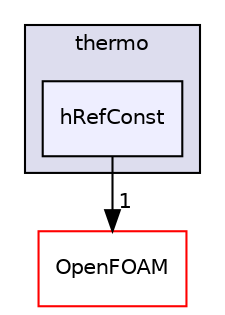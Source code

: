 digraph "src/thermophysicalModels/specie/thermo/hRefConst" {
  bgcolor=transparent;
  compound=true
  node [ fontsize="10", fontname="Helvetica"];
  edge [ labelfontsize="10", labelfontname="Helvetica"];
  subgraph clusterdir_52d55d2fbf4a26d00084c41bddaf4722 {
    graph [ bgcolor="#ddddee", pencolor="black", label="thermo" fontname="Helvetica", fontsize="10", URL="dir_52d55d2fbf4a26d00084c41bddaf4722.html"]
  dir_50ccb2c7fe5313dce19d2780c90d71d4 [shape=box, label="hRefConst", style="filled", fillcolor="#eeeeff", pencolor="black", URL="dir_50ccb2c7fe5313dce19d2780c90d71d4.html"];
  }
  dir_c5473ff19b20e6ec4dfe5c310b3778a8 [shape=box label="OpenFOAM" color="red" URL="dir_c5473ff19b20e6ec4dfe5c310b3778a8.html"];
  dir_50ccb2c7fe5313dce19d2780c90d71d4->dir_c5473ff19b20e6ec4dfe5c310b3778a8 [headlabel="1", labeldistance=1.5 headhref="dir_002909_001888.html"];
}
